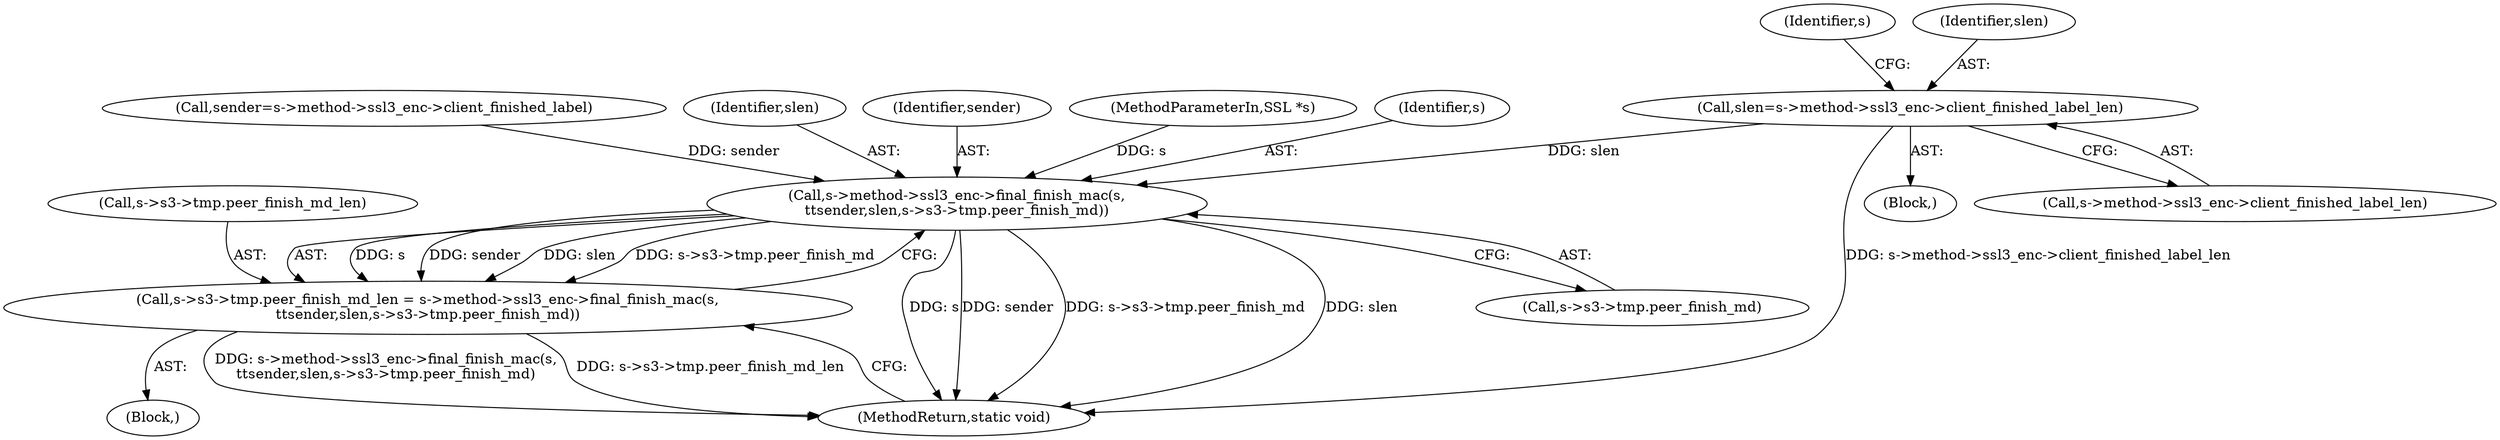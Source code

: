 digraph "0_openssl_197e0ea817ad64820789d86711d55ff50d71f631@pointer" {
"1000142" [label="(Call,slen=s->method->ssl3_enc->client_finished_label_len)"];
"1000159" [label="(Call,s->method->ssl3_enc->final_finish_mac(s,\n\t\tsender,slen,s->s3->tmp.peer_finish_md))"];
"1000151" [label="(Call,s->s3->tmp.peer_finish_md_len = s->method->ssl3_enc->final_finish_mac(s,\n\t\tsender,slen,s->s3->tmp.peer_finish_md))"];
"1000155" [label="(Identifier,s)"];
"1000133" [label="(Call,sender=s->method->ssl3_enc->client_finished_label)"];
"1000170" [label="(MethodReturn,static void)"];
"1000152" [label="(Call,s->s3->tmp.peer_finish_md_len)"];
"1000159" [label="(Call,s->method->ssl3_enc->final_finish_mac(s,\n\t\tsender,slen,s->s3->tmp.peer_finish_md))"];
"1000162" [label="(Identifier,slen)"];
"1000103" [label="(Block,)"];
"1000163" [label="(Call,s->s3->tmp.peer_finish_md)"];
"1000142" [label="(Call,slen=s->method->ssl3_enc->client_finished_label_len)"];
"1000161" [label="(Identifier,sender)"];
"1000151" [label="(Call,s->s3->tmp.peer_finish_md_len = s->method->ssl3_enc->final_finish_mac(s,\n\t\tsender,slen,s->s3->tmp.peer_finish_md))"];
"1000102" [label="(MethodParameterIn,SSL *s)"];
"1000123" [label="(Block,)"];
"1000160" [label="(Identifier,s)"];
"1000143" [label="(Identifier,slen)"];
"1000144" [label="(Call,s->method->ssl3_enc->client_finished_label_len)"];
"1000142" -> "1000123"  [label="AST: "];
"1000142" -> "1000144"  [label="CFG: "];
"1000143" -> "1000142"  [label="AST: "];
"1000144" -> "1000142"  [label="AST: "];
"1000155" -> "1000142"  [label="CFG: "];
"1000142" -> "1000170"  [label="DDG: s->method->ssl3_enc->client_finished_label_len"];
"1000142" -> "1000159"  [label="DDG: slen"];
"1000159" -> "1000151"  [label="AST: "];
"1000159" -> "1000163"  [label="CFG: "];
"1000160" -> "1000159"  [label="AST: "];
"1000161" -> "1000159"  [label="AST: "];
"1000162" -> "1000159"  [label="AST: "];
"1000163" -> "1000159"  [label="AST: "];
"1000151" -> "1000159"  [label="CFG: "];
"1000159" -> "1000170"  [label="DDG: s"];
"1000159" -> "1000170"  [label="DDG: sender"];
"1000159" -> "1000170"  [label="DDG: s->s3->tmp.peer_finish_md"];
"1000159" -> "1000170"  [label="DDG: slen"];
"1000159" -> "1000151"  [label="DDG: s"];
"1000159" -> "1000151"  [label="DDG: sender"];
"1000159" -> "1000151"  [label="DDG: slen"];
"1000159" -> "1000151"  [label="DDG: s->s3->tmp.peer_finish_md"];
"1000102" -> "1000159"  [label="DDG: s"];
"1000133" -> "1000159"  [label="DDG: sender"];
"1000151" -> "1000103"  [label="AST: "];
"1000152" -> "1000151"  [label="AST: "];
"1000170" -> "1000151"  [label="CFG: "];
"1000151" -> "1000170"  [label="DDG: s->method->ssl3_enc->final_finish_mac(s,\n\t\tsender,slen,s->s3->tmp.peer_finish_md)"];
"1000151" -> "1000170"  [label="DDG: s->s3->tmp.peer_finish_md_len"];
}
